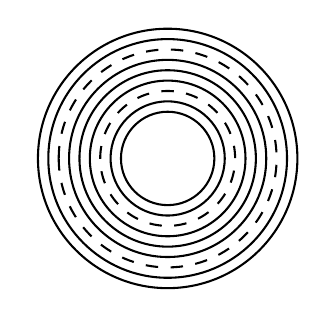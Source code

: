 

\tikzset{every picture/.style={line width=0.75pt}} %set default line width to 0.75pt        

\begin{tikzpicture}[x=0.75pt,y=0.75pt,yscale=-0.5,xscale=0.5]
%uncomment if require: \path (0,524); %set diagram left start at 0, and has height of 524

%Shape: Circle [id:dp3062537394775009] 
\draw  [color={rgb, 255:red, 0; green, 0; blue, 0 }  ,draw opacity=1 ][dash pattern={on 4.5pt off 4.5pt}] (284,246) .. controls (284,210.1) and (313.1,181) .. (349,181) .. controls (384.9,181) and (414,210.1) .. (414,246) .. controls (414,281.9) and (384.9,311) .. (349,311) .. controls (313.1,311) and (284,281.9) .. (284,246) -- cycle ;
%Shape: Circle [id:dp8718791930947725] 
\draw  [color={rgb, 255:red, 0; green, 0; blue, 0 }  ,draw opacity=1 ] (224,246) .. controls (224,176.96) and (279.96,121) .. (349,121) .. controls (418.04,121) and (474,176.96) .. (474,246) .. controls (474,315.04) and (418.04,371) .. (349,371) .. controls (279.96,371) and (224,315.04) .. (224,246) -- cycle ;
%Shape: Circle [id:dp2506182835169306] 
\draw  [color={rgb, 255:red, 0; green, 0; blue, 0 }  ,draw opacity=1 ] (234,246) .. controls (234,182.49) and (285.49,131) .. (349,131) .. controls (412.51,131) and (464,182.49) .. (464,246) .. controls (464,309.51) and (412.51,361) .. (349,361) .. controls (285.49,361) and (234,309.51) .. (234,246) -- cycle ;
%Shape: Circle [id:dp3301989725321355] 
\draw  [color={rgb, 255:red, 0; green, 0; blue, 0 }  ,draw opacity=1 ] (264,246) .. controls (264,199.06) and (302.06,161) .. (349,161) .. controls (395.94,161) and (434,199.06) .. (434,246) .. controls (434,292.94) and (395.94,331) .. (349,331) .. controls (302.06,331) and (264,292.94) .. (264,246) -- cycle ;
%Shape: Circle [id:dp5713845660710011] 
\draw  [color={rgb, 255:red, 0; green, 0; blue, 0 }  ,draw opacity=1 ][dash pattern={on 4.5pt off 4.5pt}] (244,246) .. controls (244,188.01) and (291.01,141) .. (349,141) .. controls (406.99,141) and (454,188.01) .. (454,246) .. controls (454,303.99) and (406.99,351) .. (349,351) .. controls (291.01,351) and (244,303.99) .. (244,246) -- cycle ;
%Shape: Circle [id:dp6054233210954243] 
\draw  [color={rgb, 255:red, 0; green, 0; blue, 0 }  ,draw opacity=1 ] (274,246) .. controls (274,204.58) and (307.58,171) .. (349,171) .. controls (390.42,171) and (424,204.58) .. (424,246) .. controls (424,287.42) and (390.42,321) .. (349,321) .. controls (307.58,321) and (274,287.42) .. (274,246) -- cycle ;
%Shape: Circle [id:dp350895489495489] 
\draw   (254,246) .. controls (254,193.53) and (296.53,151) .. (349,151) .. controls (401.47,151) and (444,193.53) .. (444,246) .. controls (444,298.47) and (401.47,341) .. (349,341) .. controls (296.53,341) and (254,298.47) .. (254,246) -- cycle ;
%Shape: Circle [id:dp7286165321567342] 
\draw  [color={rgb, 255:red, 0; green, 0; blue, 0 }  ,draw opacity=1 ] (294,246) .. controls (294,215.62) and (318.62,191) .. (349,191) .. controls (379.38,191) and (404,215.62) .. (404,246) .. controls (404,276.38) and (379.38,301) .. (349,301) .. controls (318.62,301) and (294,276.38) .. (294,246) -- cycle ;
%Shape: Circle [id:dp3249258763307057] 
\draw  [color={rgb, 255:red, 0; green, 0; blue, 0 }  ,draw opacity=1 ] (304,246) .. controls (304,221.15) and (324.15,201) .. (349,201) .. controls (373.85,201) and (394,221.15) .. (394,246) .. controls (394,270.85) and (373.85,291) .. (349,291) .. controls (324.15,291) and (304,270.85) .. (304,246) -- cycle ;




\end{tikzpicture}
